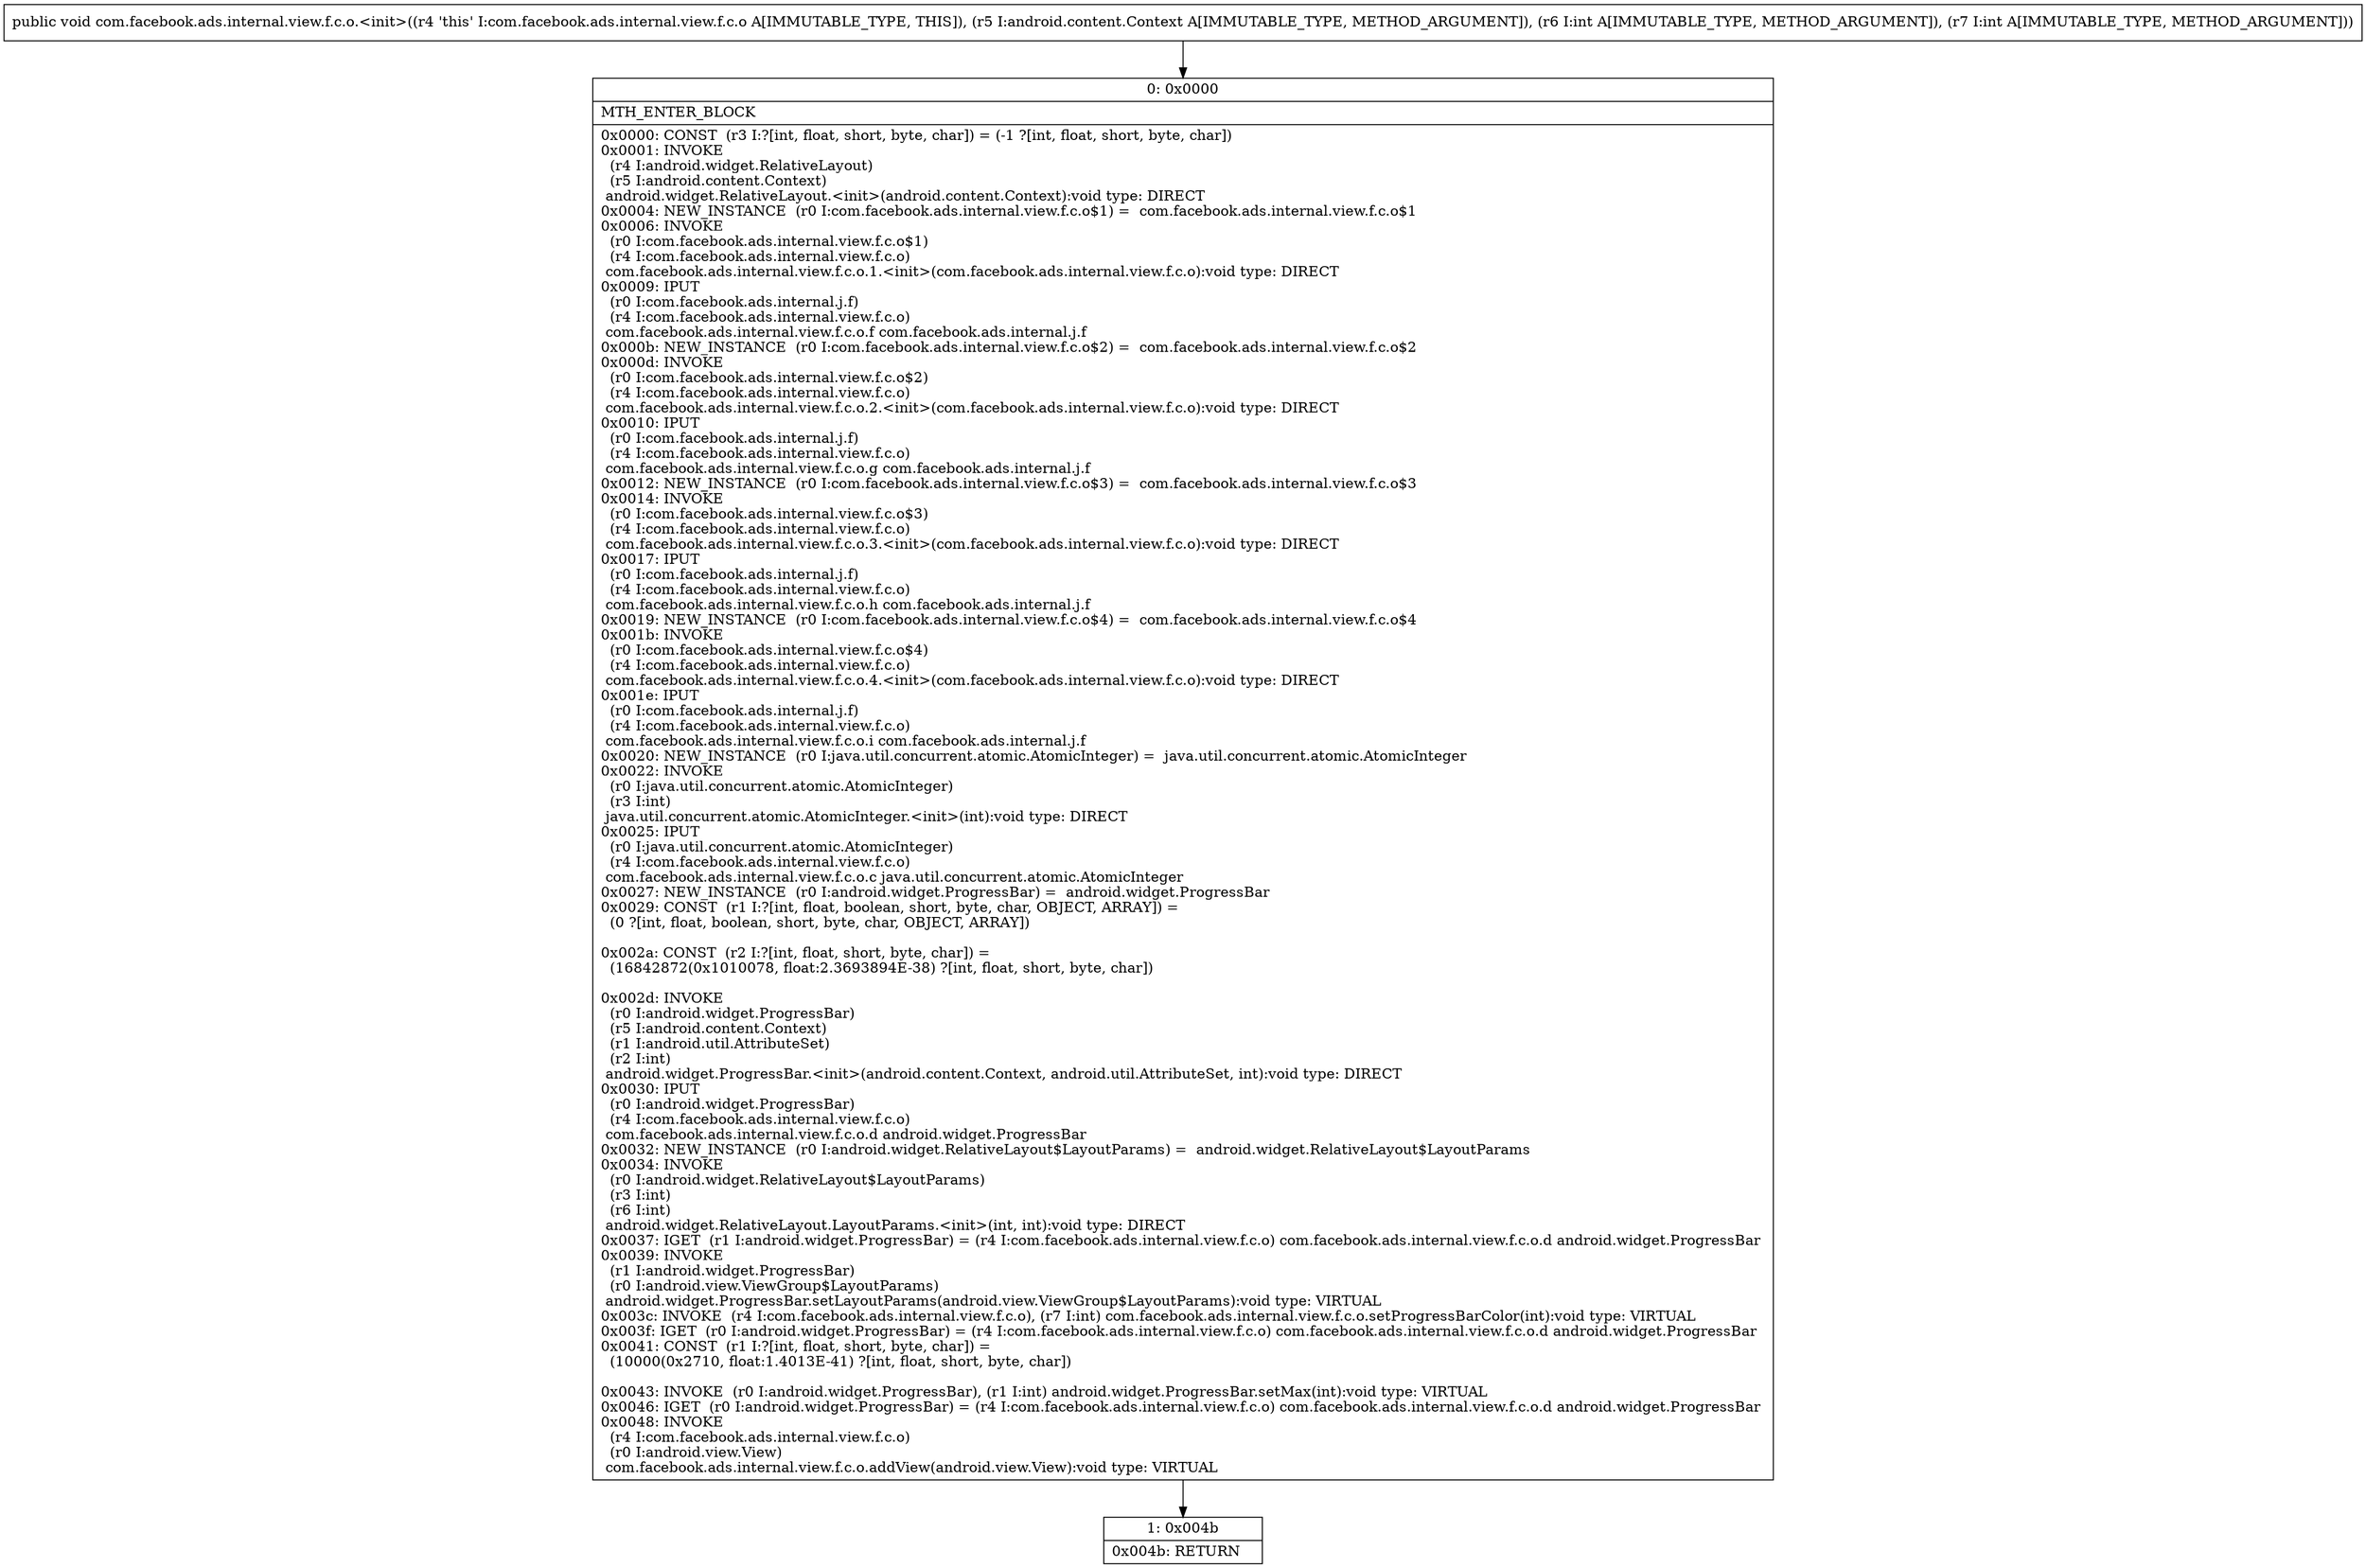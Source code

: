 digraph "CFG forcom.facebook.ads.internal.view.f.c.o.\<init\>(Landroid\/content\/Context;II)V" {
Node_0 [shape=record,label="{0\:\ 0x0000|MTH_ENTER_BLOCK\l|0x0000: CONST  (r3 I:?[int, float, short, byte, char]) = (\-1 ?[int, float, short, byte, char]) \l0x0001: INVOKE  \l  (r4 I:android.widget.RelativeLayout)\l  (r5 I:android.content.Context)\l android.widget.RelativeLayout.\<init\>(android.content.Context):void type: DIRECT \l0x0004: NEW_INSTANCE  (r0 I:com.facebook.ads.internal.view.f.c.o$1) =  com.facebook.ads.internal.view.f.c.o$1 \l0x0006: INVOKE  \l  (r0 I:com.facebook.ads.internal.view.f.c.o$1)\l  (r4 I:com.facebook.ads.internal.view.f.c.o)\l com.facebook.ads.internal.view.f.c.o.1.\<init\>(com.facebook.ads.internal.view.f.c.o):void type: DIRECT \l0x0009: IPUT  \l  (r0 I:com.facebook.ads.internal.j.f)\l  (r4 I:com.facebook.ads.internal.view.f.c.o)\l com.facebook.ads.internal.view.f.c.o.f com.facebook.ads.internal.j.f \l0x000b: NEW_INSTANCE  (r0 I:com.facebook.ads.internal.view.f.c.o$2) =  com.facebook.ads.internal.view.f.c.o$2 \l0x000d: INVOKE  \l  (r0 I:com.facebook.ads.internal.view.f.c.o$2)\l  (r4 I:com.facebook.ads.internal.view.f.c.o)\l com.facebook.ads.internal.view.f.c.o.2.\<init\>(com.facebook.ads.internal.view.f.c.o):void type: DIRECT \l0x0010: IPUT  \l  (r0 I:com.facebook.ads.internal.j.f)\l  (r4 I:com.facebook.ads.internal.view.f.c.o)\l com.facebook.ads.internal.view.f.c.o.g com.facebook.ads.internal.j.f \l0x0012: NEW_INSTANCE  (r0 I:com.facebook.ads.internal.view.f.c.o$3) =  com.facebook.ads.internal.view.f.c.o$3 \l0x0014: INVOKE  \l  (r0 I:com.facebook.ads.internal.view.f.c.o$3)\l  (r4 I:com.facebook.ads.internal.view.f.c.o)\l com.facebook.ads.internal.view.f.c.o.3.\<init\>(com.facebook.ads.internal.view.f.c.o):void type: DIRECT \l0x0017: IPUT  \l  (r0 I:com.facebook.ads.internal.j.f)\l  (r4 I:com.facebook.ads.internal.view.f.c.o)\l com.facebook.ads.internal.view.f.c.o.h com.facebook.ads.internal.j.f \l0x0019: NEW_INSTANCE  (r0 I:com.facebook.ads.internal.view.f.c.o$4) =  com.facebook.ads.internal.view.f.c.o$4 \l0x001b: INVOKE  \l  (r0 I:com.facebook.ads.internal.view.f.c.o$4)\l  (r4 I:com.facebook.ads.internal.view.f.c.o)\l com.facebook.ads.internal.view.f.c.o.4.\<init\>(com.facebook.ads.internal.view.f.c.o):void type: DIRECT \l0x001e: IPUT  \l  (r0 I:com.facebook.ads.internal.j.f)\l  (r4 I:com.facebook.ads.internal.view.f.c.o)\l com.facebook.ads.internal.view.f.c.o.i com.facebook.ads.internal.j.f \l0x0020: NEW_INSTANCE  (r0 I:java.util.concurrent.atomic.AtomicInteger) =  java.util.concurrent.atomic.AtomicInteger \l0x0022: INVOKE  \l  (r0 I:java.util.concurrent.atomic.AtomicInteger)\l  (r3 I:int)\l java.util.concurrent.atomic.AtomicInteger.\<init\>(int):void type: DIRECT \l0x0025: IPUT  \l  (r0 I:java.util.concurrent.atomic.AtomicInteger)\l  (r4 I:com.facebook.ads.internal.view.f.c.o)\l com.facebook.ads.internal.view.f.c.o.c java.util.concurrent.atomic.AtomicInteger \l0x0027: NEW_INSTANCE  (r0 I:android.widget.ProgressBar) =  android.widget.ProgressBar \l0x0029: CONST  (r1 I:?[int, float, boolean, short, byte, char, OBJECT, ARRAY]) = \l  (0 ?[int, float, boolean, short, byte, char, OBJECT, ARRAY])\l \l0x002a: CONST  (r2 I:?[int, float, short, byte, char]) = \l  (16842872(0x1010078, float:2.3693894E\-38) ?[int, float, short, byte, char])\l \l0x002d: INVOKE  \l  (r0 I:android.widget.ProgressBar)\l  (r5 I:android.content.Context)\l  (r1 I:android.util.AttributeSet)\l  (r2 I:int)\l android.widget.ProgressBar.\<init\>(android.content.Context, android.util.AttributeSet, int):void type: DIRECT \l0x0030: IPUT  \l  (r0 I:android.widget.ProgressBar)\l  (r4 I:com.facebook.ads.internal.view.f.c.o)\l com.facebook.ads.internal.view.f.c.o.d android.widget.ProgressBar \l0x0032: NEW_INSTANCE  (r0 I:android.widget.RelativeLayout$LayoutParams) =  android.widget.RelativeLayout$LayoutParams \l0x0034: INVOKE  \l  (r0 I:android.widget.RelativeLayout$LayoutParams)\l  (r3 I:int)\l  (r6 I:int)\l android.widget.RelativeLayout.LayoutParams.\<init\>(int, int):void type: DIRECT \l0x0037: IGET  (r1 I:android.widget.ProgressBar) = (r4 I:com.facebook.ads.internal.view.f.c.o) com.facebook.ads.internal.view.f.c.o.d android.widget.ProgressBar \l0x0039: INVOKE  \l  (r1 I:android.widget.ProgressBar)\l  (r0 I:android.view.ViewGroup$LayoutParams)\l android.widget.ProgressBar.setLayoutParams(android.view.ViewGroup$LayoutParams):void type: VIRTUAL \l0x003c: INVOKE  (r4 I:com.facebook.ads.internal.view.f.c.o), (r7 I:int) com.facebook.ads.internal.view.f.c.o.setProgressBarColor(int):void type: VIRTUAL \l0x003f: IGET  (r0 I:android.widget.ProgressBar) = (r4 I:com.facebook.ads.internal.view.f.c.o) com.facebook.ads.internal.view.f.c.o.d android.widget.ProgressBar \l0x0041: CONST  (r1 I:?[int, float, short, byte, char]) = \l  (10000(0x2710, float:1.4013E\-41) ?[int, float, short, byte, char])\l \l0x0043: INVOKE  (r0 I:android.widget.ProgressBar), (r1 I:int) android.widget.ProgressBar.setMax(int):void type: VIRTUAL \l0x0046: IGET  (r0 I:android.widget.ProgressBar) = (r4 I:com.facebook.ads.internal.view.f.c.o) com.facebook.ads.internal.view.f.c.o.d android.widget.ProgressBar \l0x0048: INVOKE  \l  (r4 I:com.facebook.ads.internal.view.f.c.o)\l  (r0 I:android.view.View)\l com.facebook.ads.internal.view.f.c.o.addView(android.view.View):void type: VIRTUAL \l}"];
Node_1 [shape=record,label="{1\:\ 0x004b|0x004b: RETURN   \l}"];
MethodNode[shape=record,label="{public void com.facebook.ads.internal.view.f.c.o.\<init\>((r4 'this' I:com.facebook.ads.internal.view.f.c.o A[IMMUTABLE_TYPE, THIS]), (r5 I:android.content.Context A[IMMUTABLE_TYPE, METHOD_ARGUMENT]), (r6 I:int A[IMMUTABLE_TYPE, METHOD_ARGUMENT]), (r7 I:int A[IMMUTABLE_TYPE, METHOD_ARGUMENT])) }"];
MethodNode -> Node_0;
Node_0 -> Node_1;
}

